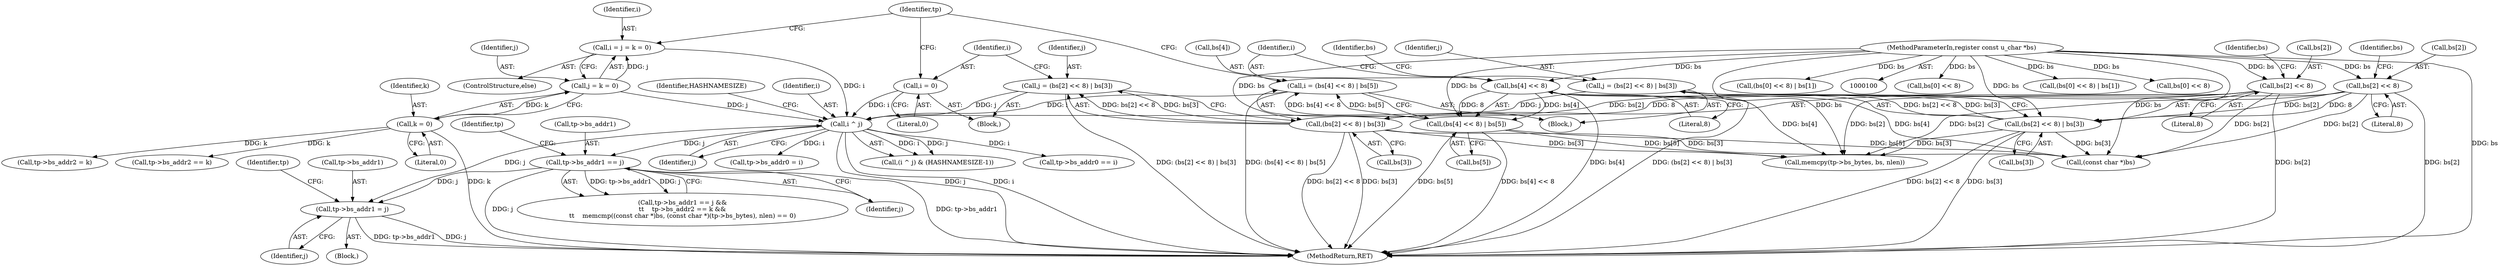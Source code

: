 digraph "0_tcpdump_730fc35968c5433b9e2a829779057f4f9495dc51_1@pointer" {
"1000252" [label="(Call,tp->bs_addr1 = j)"];
"1000192" [label="(Call,i ^ j)"];
"1000179" [label="(Call,i = j = k = 0)"];
"1000181" [label="(Call,j = k = 0)"];
"1000183" [label="(Call,k = 0)"];
"1000175" [label="(Call,i = 0)"];
"1000136" [label="(Call,i = (bs[4] << 8) | bs[5])"];
"1000138" [label="(Call,(bs[4] << 8) | bs[5])"];
"1000139" [label="(Call,bs[4] << 8)"];
"1000102" [label="(MethodParameterIn,register const u_char *bs)"];
"1000125" [label="(Call,j = (bs[2] << 8) | bs[3])"];
"1000127" [label="(Call,(bs[2] << 8) | bs[3])"];
"1000128" [label="(Call,bs[2] << 8)"];
"1000164" [label="(Call,j = (bs[2] << 8) | bs[3])"];
"1000166" [label="(Call,(bs[2] << 8) | bs[3])"];
"1000167" [label="(Call,bs[2] << 8)"];
"1000216" [label="(Call,tp->bs_addr1 == j)"];
"1000193" [label="(Identifier,i)"];
"1000253" [label="(Call,tp->bs_addr1)"];
"1000217" [label="(Call,tp->bs_addr1)"];
"1000183" [label="(Call,k = 0)"];
"1000175" [label="(Call,i = 0)"];
"1000139" [label="(Call,bs[4] << 8)"];
"1000129" [label="(Call,bs[2])"];
"1000113" [label="(Block,)"];
"1000165" [label="(Identifier,j)"];
"1000282" [label="(Call,memcpy(tp->bs_bytes, bs, nlen))"];
"1000216" [label="(Call,tp->bs_addr1 == j)"];
"1000172" [label="(Call,bs[3])"];
"1000132" [label="(Literal,8)"];
"1000125" [label="(Call,j = (bs[2] << 8) | bs[3])"];
"1000156" [label="(Call,bs[0] << 8)"];
"1000167" [label="(Call,bs[2] << 8)"];
"1000224" [label="(Identifier,tp)"];
"1000143" [label="(Literal,8)"];
"1000180" [label="(Identifier,i)"];
"1000210" [label="(Call,tp->bs_addr0 == i)"];
"1000256" [label="(Identifier,j)"];
"1000134" [label="(Identifier,bs)"];
"1000171" [label="(Literal,8)"];
"1000155" [label="(Call,(bs[0] << 8) | bs[1])"];
"1000104" [label="(Block,)"];
"1000247" [label="(Call,tp->bs_addr0 = i)"];
"1000144" [label="(Call,bs[5])"];
"1000102" [label="(MethodParameterIn,register const u_char *bs)"];
"1000173" [label="(Identifier,bs)"];
"1000126" [label="(Identifier,j)"];
"1000220" [label="(Identifier,j)"];
"1000185" [label="(Literal,0)"];
"1000117" [label="(Call,bs[0] << 8)"];
"1000176" [label="(Identifier,i)"];
"1000315" [label="(MethodReturn,RET)"];
"1000252" [label="(Call,tp->bs_addr1 = j)"];
"1000215" [label="(Call,tp->bs_addr1 == j &&\n\t\t    tp->bs_addr2 == k &&\n\t\t    memcmp((const char *)bs, (const char *)(tp->bs_bytes), nlen) == 0)"];
"1000181" [label="(Call,j = k = 0)"];
"1000166" [label="(Call,(bs[2] << 8) | bs[3])"];
"1000222" [label="(Call,tp->bs_addr2 == k)"];
"1000128" [label="(Call,bs[2] << 8)"];
"1000136" [label="(Call,i = (bs[4] << 8) | bs[5])"];
"1000168" [label="(Call,bs[2])"];
"1000116" [label="(Call,(bs[0] << 8) | bs[1])"];
"1000133" [label="(Call,bs[3])"];
"1000187" [label="(Identifier,tp)"];
"1000191" [label="(Call,(i ^ j) & (HASHNAMESIZE-1))"];
"1000196" [label="(Identifier,HASHNAMESIZE)"];
"1000192" [label="(Call,i ^ j)"];
"1000184" [label="(Identifier,k)"];
"1000259" [label="(Identifier,tp)"];
"1000178" [label="(ControlStructure,else)"];
"1000152" [label="(Block,)"];
"1000177" [label="(Literal,0)"];
"1000138" [label="(Call,(bs[4] << 8) | bs[5])"];
"1000145" [label="(Identifier,bs)"];
"1000164" [label="(Call,j = (bs[2] << 8) | bs[3])"];
"1000127" [label="(Call,(bs[2] << 8) | bs[3])"];
"1000257" [label="(Call,tp->bs_addr2 = k)"];
"1000182" [label="(Identifier,j)"];
"1000179" [label="(Call,i = j = k = 0)"];
"1000137" [label="(Identifier,i)"];
"1000140" [label="(Call,bs[4])"];
"1000194" [label="(Identifier,j)"];
"1000229" [label="(Call,(const char *)bs)"];
"1000252" -> "1000104"  [label="AST: "];
"1000252" -> "1000256"  [label="CFG: "];
"1000253" -> "1000252"  [label="AST: "];
"1000256" -> "1000252"  [label="AST: "];
"1000259" -> "1000252"  [label="CFG: "];
"1000252" -> "1000315"  [label="DDG: tp->bs_addr1"];
"1000252" -> "1000315"  [label="DDG: j"];
"1000192" -> "1000252"  [label="DDG: j"];
"1000216" -> "1000252"  [label="DDG: j"];
"1000192" -> "1000191"  [label="AST: "];
"1000192" -> "1000194"  [label="CFG: "];
"1000193" -> "1000192"  [label="AST: "];
"1000194" -> "1000192"  [label="AST: "];
"1000196" -> "1000192"  [label="CFG: "];
"1000192" -> "1000315"  [label="DDG: j"];
"1000192" -> "1000315"  [label="DDG: i"];
"1000192" -> "1000191"  [label="DDG: i"];
"1000192" -> "1000191"  [label="DDG: j"];
"1000179" -> "1000192"  [label="DDG: i"];
"1000175" -> "1000192"  [label="DDG: i"];
"1000136" -> "1000192"  [label="DDG: i"];
"1000181" -> "1000192"  [label="DDG: j"];
"1000125" -> "1000192"  [label="DDG: j"];
"1000164" -> "1000192"  [label="DDG: j"];
"1000192" -> "1000210"  [label="DDG: i"];
"1000192" -> "1000216"  [label="DDG: j"];
"1000192" -> "1000247"  [label="DDG: i"];
"1000179" -> "1000178"  [label="AST: "];
"1000179" -> "1000181"  [label="CFG: "];
"1000180" -> "1000179"  [label="AST: "];
"1000181" -> "1000179"  [label="AST: "];
"1000187" -> "1000179"  [label="CFG: "];
"1000181" -> "1000179"  [label="DDG: j"];
"1000181" -> "1000183"  [label="CFG: "];
"1000182" -> "1000181"  [label="AST: "];
"1000183" -> "1000181"  [label="AST: "];
"1000183" -> "1000181"  [label="DDG: k"];
"1000183" -> "1000185"  [label="CFG: "];
"1000184" -> "1000183"  [label="AST: "];
"1000185" -> "1000183"  [label="AST: "];
"1000183" -> "1000315"  [label="DDG: k"];
"1000183" -> "1000222"  [label="DDG: k"];
"1000183" -> "1000257"  [label="DDG: k"];
"1000175" -> "1000152"  [label="AST: "];
"1000175" -> "1000177"  [label="CFG: "];
"1000176" -> "1000175"  [label="AST: "];
"1000177" -> "1000175"  [label="AST: "];
"1000187" -> "1000175"  [label="CFG: "];
"1000136" -> "1000113"  [label="AST: "];
"1000136" -> "1000138"  [label="CFG: "];
"1000137" -> "1000136"  [label="AST: "];
"1000138" -> "1000136"  [label="AST: "];
"1000187" -> "1000136"  [label="CFG: "];
"1000136" -> "1000315"  [label="DDG: (bs[4] << 8) | bs[5]"];
"1000138" -> "1000136"  [label="DDG: bs[4] << 8"];
"1000138" -> "1000136"  [label="DDG: bs[5]"];
"1000138" -> "1000144"  [label="CFG: "];
"1000139" -> "1000138"  [label="AST: "];
"1000144" -> "1000138"  [label="AST: "];
"1000138" -> "1000315"  [label="DDG: bs[4] << 8"];
"1000138" -> "1000315"  [label="DDG: bs[5]"];
"1000139" -> "1000138"  [label="DDG: bs[4]"];
"1000139" -> "1000138"  [label="DDG: 8"];
"1000102" -> "1000138"  [label="DDG: bs"];
"1000138" -> "1000229"  [label="DDG: bs[5]"];
"1000138" -> "1000282"  [label="DDG: bs[5]"];
"1000139" -> "1000143"  [label="CFG: "];
"1000140" -> "1000139"  [label="AST: "];
"1000143" -> "1000139"  [label="AST: "];
"1000145" -> "1000139"  [label="CFG: "];
"1000139" -> "1000315"  [label="DDG: bs[4]"];
"1000102" -> "1000139"  [label="DDG: bs"];
"1000139" -> "1000229"  [label="DDG: bs[4]"];
"1000139" -> "1000282"  [label="DDG: bs[4]"];
"1000102" -> "1000100"  [label="AST: "];
"1000102" -> "1000315"  [label="DDG: bs"];
"1000102" -> "1000117"  [label="DDG: bs"];
"1000102" -> "1000116"  [label="DDG: bs"];
"1000102" -> "1000128"  [label="DDG: bs"];
"1000102" -> "1000127"  [label="DDG: bs"];
"1000102" -> "1000156"  [label="DDG: bs"];
"1000102" -> "1000155"  [label="DDG: bs"];
"1000102" -> "1000167"  [label="DDG: bs"];
"1000102" -> "1000166"  [label="DDG: bs"];
"1000102" -> "1000229"  [label="DDG: bs"];
"1000102" -> "1000282"  [label="DDG: bs"];
"1000125" -> "1000113"  [label="AST: "];
"1000125" -> "1000127"  [label="CFG: "];
"1000126" -> "1000125"  [label="AST: "];
"1000127" -> "1000125"  [label="AST: "];
"1000137" -> "1000125"  [label="CFG: "];
"1000125" -> "1000315"  [label="DDG: (bs[2] << 8) | bs[3]"];
"1000127" -> "1000125"  [label="DDG: bs[2] << 8"];
"1000127" -> "1000125"  [label="DDG: bs[3]"];
"1000127" -> "1000133"  [label="CFG: "];
"1000128" -> "1000127"  [label="AST: "];
"1000133" -> "1000127"  [label="AST: "];
"1000127" -> "1000315"  [label="DDG: bs[3]"];
"1000127" -> "1000315"  [label="DDG: bs[2] << 8"];
"1000128" -> "1000127"  [label="DDG: bs[2]"];
"1000128" -> "1000127"  [label="DDG: 8"];
"1000127" -> "1000229"  [label="DDG: bs[3]"];
"1000127" -> "1000282"  [label="DDG: bs[3]"];
"1000128" -> "1000132"  [label="CFG: "];
"1000129" -> "1000128"  [label="AST: "];
"1000132" -> "1000128"  [label="AST: "];
"1000134" -> "1000128"  [label="CFG: "];
"1000128" -> "1000315"  [label="DDG: bs[2]"];
"1000128" -> "1000229"  [label="DDG: bs[2]"];
"1000128" -> "1000282"  [label="DDG: bs[2]"];
"1000164" -> "1000152"  [label="AST: "];
"1000164" -> "1000166"  [label="CFG: "];
"1000165" -> "1000164"  [label="AST: "];
"1000166" -> "1000164"  [label="AST: "];
"1000176" -> "1000164"  [label="CFG: "];
"1000164" -> "1000315"  [label="DDG: (bs[2] << 8) | bs[3]"];
"1000166" -> "1000164"  [label="DDG: bs[2] << 8"];
"1000166" -> "1000164"  [label="DDG: bs[3]"];
"1000166" -> "1000172"  [label="CFG: "];
"1000167" -> "1000166"  [label="AST: "];
"1000172" -> "1000166"  [label="AST: "];
"1000166" -> "1000315"  [label="DDG: bs[3]"];
"1000166" -> "1000315"  [label="DDG: bs[2] << 8"];
"1000167" -> "1000166"  [label="DDG: bs[2]"];
"1000167" -> "1000166"  [label="DDG: 8"];
"1000166" -> "1000229"  [label="DDG: bs[3]"];
"1000166" -> "1000282"  [label="DDG: bs[3]"];
"1000167" -> "1000171"  [label="CFG: "];
"1000168" -> "1000167"  [label="AST: "];
"1000171" -> "1000167"  [label="AST: "];
"1000173" -> "1000167"  [label="CFG: "];
"1000167" -> "1000315"  [label="DDG: bs[2]"];
"1000167" -> "1000229"  [label="DDG: bs[2]"];
"1000167" -> "1000282"  [label="DDG: bs[2]"];
"1000216" -> "1000215"  [label="AST: "];
"1000216" -> "1000220"  [label="CFG: "];
"1000217" -> "1000216"  [label="AST: "];
"1000220" -> "1000216"  [label="AST: "];
"1000224" -> "1000216"  [label="CFG: "];
"1000215" -> "1000216"  [label="CFG: "];
"1000216" -> "1000315"  [label="DDG: tp->bs_addr1"];
"1000216" -> "1000315"  [label="DDG: j"];
"1000216" -> "1000215"  [label="DDG: tp->bs_addr1"];
"1000216" -> "1000215"  [label="DDG: j"];
}
